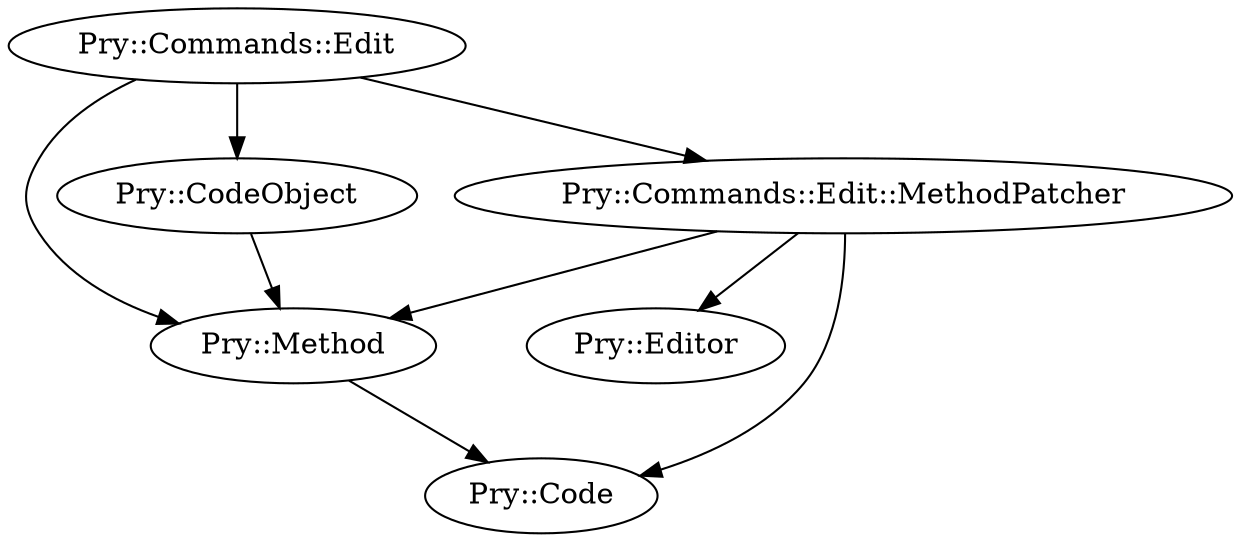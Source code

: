 digraph G {

  "Pry::Commands::Edit" -> "Pry::Method"
  "Pry::Commands::Edit" -> "Pry::Commands::Edit::MethodPatcher"
  "Pry::Commands::Edit" -> "Pry::CodeObject"
  "Pry::CodeObject" -> "Pry::Method"
  "Pry::Commands::Edit::MethodPatcher" -> "Pry::Method"
  "Pry::Commands::Edit::MethodPatcher" -> "Pry::Editor"
  "Pry::Commands::Edit::MethodPatcher" -> "Pry::Code"
  "Pry::Method" -> "Pry::Code"
}
